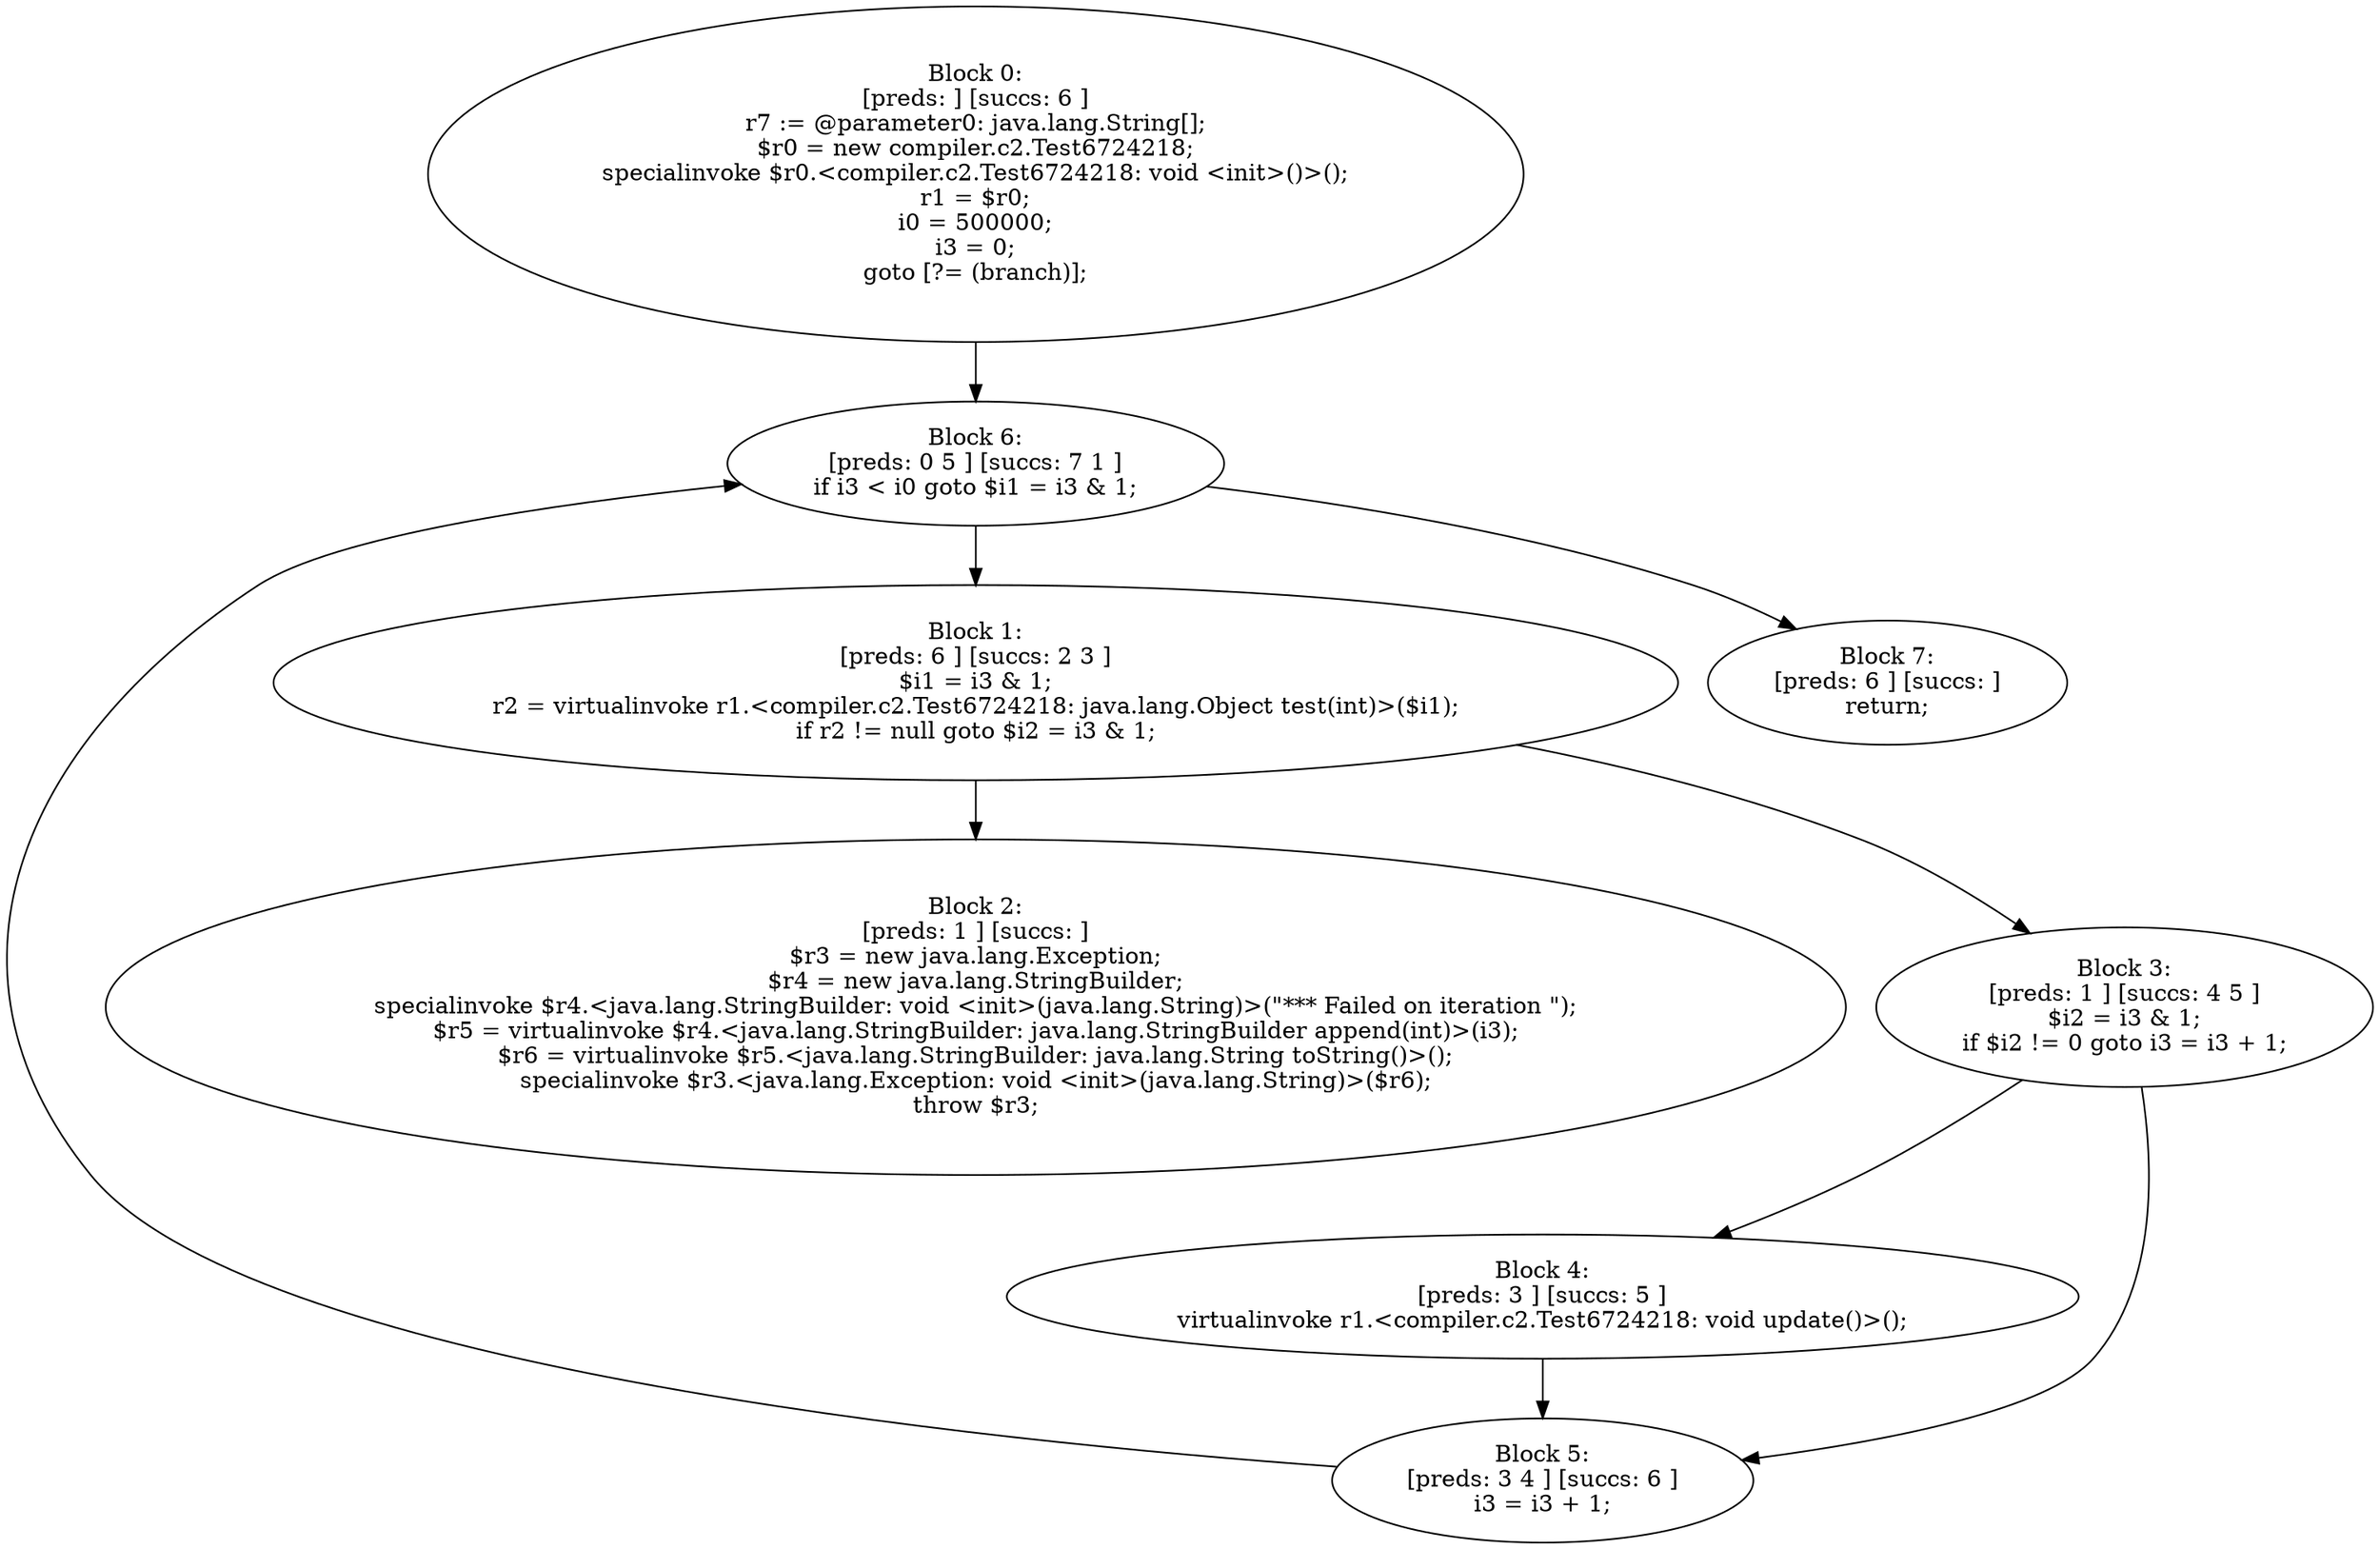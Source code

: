 digraph "unitGraph" {
    "Block 0:
[preds: ] [succs: 6 ]
r7 := @parameter0: java.lang.String[];
$r0 = new compiler.c2.Test6724218;
specialinvoke $r0.<compiler.c2.Test6724218: void <init>()>();
r1 = $r0;
i0 = 500000;
i3 = 0;
goto [?= (branch)];
"
    "Block 1:
[preds: 6 ] [succs: 2 3 ]
$i1 = i3 & 1;
r2 = virtualinvoke r1.<compiler.c2.Test6724218: java.lang.Object test(int)>($i1);
if r2 != null goto $i2 = i3 & 1;
"
    "Block 2:
[preds: 1 ] [succs: ]
$r3 = new java.lang.Exception;
$r4 = new java.lang.StringBuilder;
specialinvoke $r4.<java.lang.StringBuilder: void <init>(java.lang.String)>(\"*** Failed on iteration \");
$r5 = virtualinvoke $r4.<java.lang.StringBuilder: java.lang.StringBuilder append(int)>(i3);
$r6 = virtualinvoke $r5.<java.lang.StringBuilder: java.lang.String toString()>();
specialinvoke $r3.<java.lang.Exception: void <init>(java.lang.String)>($r6);
throw $r3;
"
    "Block 3:
[preds: 1 ] [succs: 4 5 ]
$i2 = i3 & 1;
if $i2 != 0 goto i3 = i3 + 1;
"
    "Block 4:
[preds: 3 ] [succs: 5 ]
virtualinvoke r1.<compiler.c2.Test6724218: void update()>();
"
    "Block 5:
[preds: 3 4 ] [succs: 6 ]
i3 = i3 + 1;
"
    "Block 6:
[preds: 0 5 ] [succs: 7 1 ]
if i3 < i0 goto $i1 = i3 & 1;
"
    "Block 7:
[preds: 6 ] [succs: ]
return;
"
    "Block 0:
[preds: ] [succs: 6 ]
r7 := @parameter0: java.lang.String[];
$r0 = new compiler.c2.Test6724218;
specialinvoke $r0.<compiler.c2.Test6724218: void <init>()>();
r1 = $r0;
i0 = 500000;
i3 = 0;
goto [?= (branch)];
"->"Block 6:
[preds: 0 5 ] [succs: 7 1 ]
if i3 < i0 goto $i1 = i3 & 1;
";
    "Block 1:
[preds: 6 ] [succs: 2 3 ]
$i1 = i3 & 1;
r2 = virtualinvoke r1.<compiler.c2.Test6724218: java.lang.Object test(int)>($i1);
if r2 != null goto $i2 = i3 & 1;
"->"Block 2:
[preds: 1 ] [succs: ]
$r3 = new java.lang.Exception;
$r4 = new java.lang.StringBuilder;
specialinvoke $r4.<java.lang.StringBuilder: void <init>(java.lang.String)>(\"*** Failed on iteration \");
$r5 = virtualinvoke $r4.<java.lang.StringBuilder: java.lang.StringBuilder append(int)>(i3);
$r6 = virtualinvoke $r5.<java.lang.StringBuilder: java.lang.String toString()>();
specialinvoke $r3.<java.lang.Exception: void <init>(java.lang.String)>($r6);
throw $r3;
";
    "Block 1:
[preds: 6 ] [succs: 2 3 ]
$i1 = i3 & 1;
r2 = virtualinvoke r1.<compiler.c2.Test6724218: java.lang.Object test(int)>($i1);
if r2 != null goto $i2 = i3 & 1;
"->"Block 3:
[preds: 1 ] [succs: 4 5 ]
$i2 = i3 & 1;
if $i2 != 0 goto i3 = i3 + 1;
";
    "Block 3:
[preds: 1 ] [succs: 4 5 ]
$i2 = i3 & 1;
if $i2 != 0 goto i3 = i3 + 1;
"->"Block 4:
[preds: 3 ] [succs: 5 ]
virtualinvoke r1.<compiler.c2.Test6724218: void update()>();
";
    "Block 3:
[preds: 1 ] [succs: 4 5 ]
$i2 = i3 & 1;
if $i2 != 0 goto i3 = i3 + 1;
"->"Block 5:
[preds: 3 4 ] [succs: 6 ]
i3 = i3 + 1;
";
    "Block 4:
[preds: 3 ] [succs: 5 ]
virtualinvoke r1.<compiler.c2.Test6724218: void update()>();
"->"Block 5:
[preds: 3 4 ] [succs: 6 ]
i3 = i3 + 1;
";
    "Block 5:
[preds: 3 4 ] [succs: 6 ]
i3 = i3 + 1;
"->"Block 6:
[preds: 0 5 ] [succs: 7 1 ]
if i3 < i0 goto $i1 = i3 & 1;
";
    "Block 6:
[preds: 0 5 ] [succs: 7 1 ]
if i3 < i0 goto $i1 = i3 & 1;
"->"Block 7:
[preds: 6 ] [succs: ]
return;
";
    "Block 6:
[preds: 0 5 ] [succs: 7 1 ]
if i3 < i0 goto $i1 = i3 & 1;
"->"Block 1:
[preds: 6 ] [succs: 2 3 ]
$i1 = i3 & 1;
r2 = virtualinvoke r1.<compiler.c2.Test6724218: java.lang.Object test(int)>($i1);
if r2 != null goto $i2 = i3 & 1;
";
}
